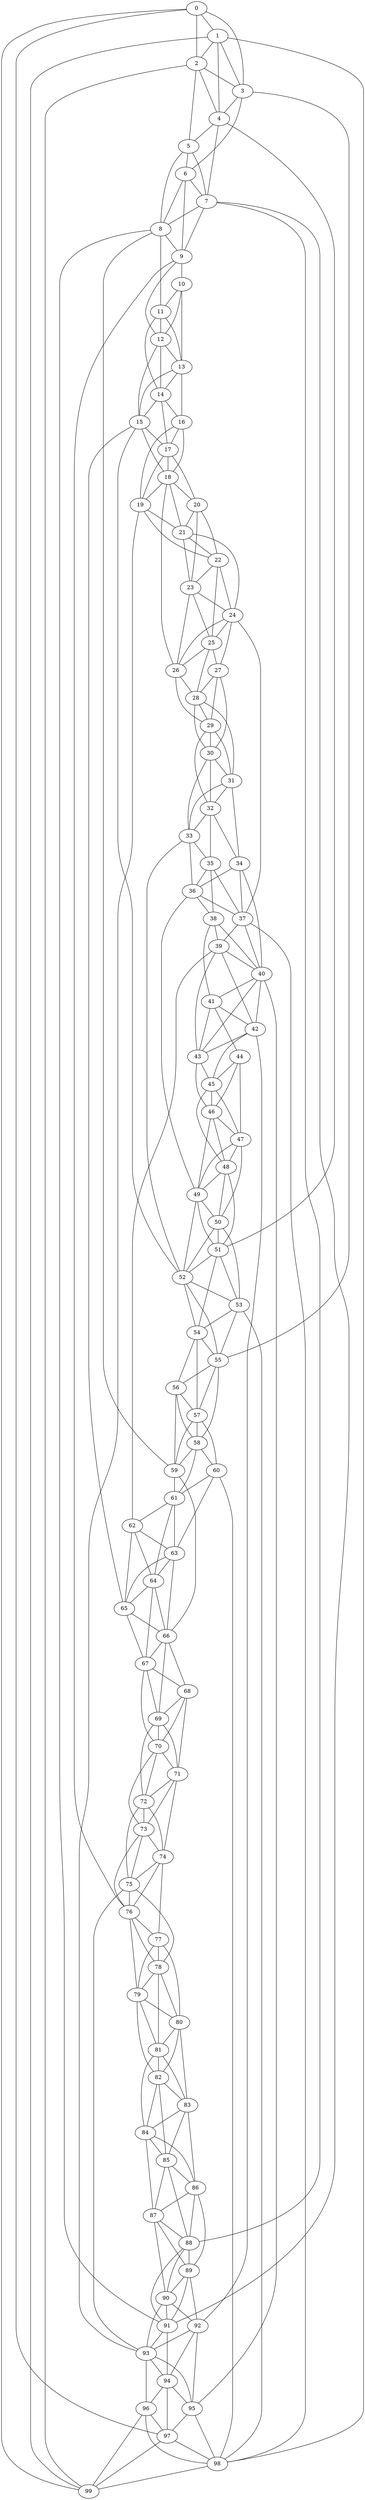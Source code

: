 strict graph "watts_strogatz_graph(100,6,0.1)" {
0;
1;
2;
3;
4;
5;
6;
7;
8;
9;
10;
11;
12;
13;
14;
15;
16;
17;
18;
19;
20;
21;
22;
23;
24;
25;
26;
27;
28;
29;
30;
31;
32;
33;
34;
35;
36;
37;
38;
39;
40;
41;
42;
43;
44;
45;
46;
47;
48;
49;
50;
51;
52;
53;
54;
55;
56;
57;
58;
59;
60;
61;
62;
63;
64;
65;
66;
67;
68;
69;
70;
71;
72;
73;
74;
75;
76;
77;
78;
79;
80;
81;
82;
83;
84;
85;
86;
87;
88;
89;
90;
91;
92;
93;
94;
95;
96;
97;
98;
99;
0 -- 1  [is_available=True, prob="0.0472932542288"];
0 -- 2  [is_available=True, prob="0.974819800439"];
0 -- 3  [is_available=True, prob="1.0"];
0 -- 97  [is_available=True, prob="0.741379018212"];
0 -- 99  [is_available=True, prob="0.931969463577"];
1 -- 2  [is_available=True, prob="0.525327126376"];
1 -- 99  [is_available=True, prob="0.158869127605"];
1 -- 4  [is_available=True, prob="0.285209112811"];
1 -- 98  [is_available=True, prob="0.331146410851"];
1 -- 3  [is_available=True, prob="0.238692735031"];
2 -- 3  [is_available=True, prob="0.79471048533"];
2 -- 4  [is_available=True, prob="1.0"];
2 -- 5  [is_available=True, prob="0.444273380521"];
2 -- 99  [is_available=True, prob="0.266028556871"];
3 -- 4  [is_available=True, prob="1.0"];
3 -- 6  [is_available=True, prob="1.0"];
3 -- 55  [is_available=True, prob="1.0"];
4 -- 5  [is_available=True, prob="0.338239994977"];
4 -- 7  [is_available=True, prob="0.480061458391"];
4 -- 51  [is_available=True, prob="0.716831868333"];
5 -- 6  [is_available=True, prob="0.591651300931"];
5 -- 7  [is_available=True, prob="0.149666498857"];
5 -- 8  [is_available=True, prob="0.0667241736525"];
6 -- 7  [is_available=True, prob="0.199715418106"];
6 -- 8  [is_available=True, prob="0.313737413259"];
6 -- 9  [is_available=True, prob="0.314246446528"];
7 -- 8  [is_available=True, prob="1.0"];
7 -- 9  [is_available=True, prob="0.945505021916"];
7 -- 88  [is_available=True, prob="1.0"];
7 -- 91  [is_available=True, prob="0.092143267746"];
8 -- 91  [is_available=True, prob="0.955668044882"];
8 -- 9  [is_available=True, prob="0.62191551295"];
8 -- 11  [is_available=True, prob="0.659734324146"];
8 -- 59  [is_available=True, prob="1.0"];
9 -- 76  [is_available=True, prob="0.304118439267"];
9 -- 10  [is_available=True, prob="0.530512656284"];
9 -- 12  [is_available=True, prob="0.318144221591"];
10 -- 11  [is_available=True, prob="1.0"];
10 -- 12  [is_available=True, prob="0.656098424836"];
10 -- 13  [is_available=True, prob="0.40438447553"];
11 -- 12  [is_available=True, prob="1.0"];
11 -- 13  [is_available=True, prob="0.0567763690302"];
11 -- 14  [is_available=True, prob="1.0"];
12 -- 13  [is_available=True, prob="0.454843383538"];
12 -- 14  [is_available=True, prob="0.325363889572"];
12 -- 15  [is_available=True, prob="0.233410383638"];
13 -- 14  [is_available=True, prob="1.0"];
13 -- 15  [is_available=True, prob="0.872363803401"];
13 -- 16  [is_available=True, prob="0.492463748081"];
14 -- 15  [is_available=True, prob="0.842353168458"];
14 -- 16  [is_available=True, prob="0.962349618249"];
14 -- 17  [is_available=True, prob="0.218108544734"];
15 -- 65  [is_available=True, prob="1.0"];
15 -- 17  [is_available=True, prob="0.235617214485"];
15 -- 18  [is_available=True, prob="0.398828339887"];
15 -- 52  [is_available=True, prob="0.733627582535"];
16 -- 17  [is_available=True, prob="0.113678510178"];
16 -- 18  [is_available=True, prob="0.832946381388"];
16 -- 19  [is_available=True, prob="0.705419381351"];
17 -- 18  [is_available=True, prob="0.692136575455"];
17 -- 19  [is_available=True, prob="1.0"];
17 -- 20  [is_available=True, prob="0.851176333027"];
18 -- 19  [is_available=True, prob="0.682401527585"];
18 -- 20  [is_available=True, prob="0.314477895244"];
18 -- 21  [is_available=True, prob="0.234674130211"];
18 -- 26  [is_available=True, prob="0.717791556481"];
19 -- 21  [is_available=True, prob="0.168475685424"];
19 -- 22  [is_available=True, prob="1.0"];
19 -- 93  [is_available=True, prob="0.237345406408"];
20 -- 21  [is_available=True, prob="0.110611608463"];
20 -- 22  [is_available=True, prob="0.726062931102"];
20 -- 23  [is_available=True, prob="0.748738997444"];
21 -- 22  [is_available=True, prob="0.991769323427"];
21 -- 23  [is_available=True, prob="0.50091076288"];
21 -- 24  [is_available=True, prob="0.719919339397"];
22 -- 23  [is_available=True, prob="0.457720551064"];
22 -- 24  [is_available=True, prob="0.273408059588"];
22 -- 25  [is_available=True, prob="1.0"];
23 -- 24  [is_available=True, prob="0.712258307578"];
23 -- 25  [is_available=True, prob="0.432065117715"];
23 -- 26  [is_available=True, prob="0.295965808394"];
24 -- 37  [is_available=True, prob="0.694962253758"];
24 -- 25  [is_available=True, prob="0.272579891913"];
24 -- 26  [is_available=True, prob="1.0"];
24 -- 27  [is_available=True, prob="0.864517890058"];
25 -- 26  [is_available=True, prob="1.0"];
25 -- 27  [is_available=True, prob="0.36414930407"];
25 -- 28  [is_available=True, prob="0.977341308631"];
26 -- 28  [is_available=True, prob="0.1865558243"];
26 -- 29  [is_available=True, prob="0.437342012588"];
27 -- 28  [is_available=True, prob="0.5352623694"];
27 -- 29  [is_available=True, prob="0.234295371721"];
27 -- 30  [is_available=True, prob="0.947584976534"];
28 -- 29  [is_available=True, prob="0.441543228538"];
28 -- 30  [is_available=True, prob="1.0"];
28 -- 31  [is_available=True, prob="0.33232432994"];
29 -- 32  [is_available=True, prob="0.679730478078"];
29 -- 30  [is_available=True, prob="0.424108425801"];
29 -- 31  [is_available=True, prob="0.737193630573"];
30 -- 32  [is_available=True, prob="1.0"];
30 -- 33  [is_available=True, prob="0.968083140594"];
30 -- 31  [is_available=True, prob="0.638066936844"];
31 -- 32  [is_available=True, prob="1.0"];
31 -- 33  [is_available=True, prob="0.100220051374"];
31 -- 34  [is_available=True, prob="0.542261464124"];
32 -- 33  [is_available=True, prob="0.549649094572"];
32 -- 34  [is_available=True, prob="1.0"];
32 -- 35  [is_available=True, prob="1.0"];
33 -- 35  [is_available=True, prob="0.672099731329"];
33 -- 36  [is_available=True, prob="0.260171234799"];
33 -- 52  [is_available=True, prob="0.716834084124"];
34 -- 36  [is_available=True, prob="0.621451534238"];
34 -- 37  [is_available=True, prob="1.0"];
34 -- 40  [is_available=True, prob="0.944177130997"];
35 -- 36  [is_available=True, prob="0.464303091568"];
35 -- 37  [is_available=True, prob="1.0"];
35 -- 38  [is_available=True, prob="0.698441752969"];
36 -- 37  [is_available=True, prob="0.0840302511926"];
36 -- 38  [is_available=True, prob="0.784460236325"];
36 -- 49  [is_available=True, prob="0.95648019341"];
37 -- 39  [is_available=True, prob="0.773474199266"];
37 -- 40  [is_available=True, prob="0.023061280743"];
37 -- 98  [is_available=True, prob="1.0"];
38 -- 39  [is_available=True, prob="0.750935068601"];
38 -- 40  [is_available=True, prob="0.18832146727"];
38 -- 41  [is_available=True, prob="0.688440805139"];
39 -- 40  [is_available=True, prob="1.0"];
39 -- 42  [is_available=True, prob="0.628049932869"];
39 -- 43  [is_available=True, prob="0.516160724052"];
39 -- 62  [is_available=True, prob="0.415110870077"];
40 -- 41  [is_available=True, prob="0.824575277062"];
40 -- 42  [is_available=True, prob="0.228095255814"];
40 -- 43  [is_available=True, prob="0.270939362038"];
40 -- 95  [is_available=True, prob="0.950025792882"];
41 -- 42  [is_available=True, prob="0.970344208359"];
41 -- 43  [is_available=True, prob="1.0"];
41 -- 44  [is_available=True, prob="0.716495930524"];
42 -- 43  [is_available=True, prob="0.317772655444"];
42 -- 45  [is_available=True, prob="0.708775801316"];
42 -- 92  [is_available=True, prob="1.0"];
43 -- 45  [is_available=True, prob="0.627055614108"];
43 -- 46  [is_available=True, prob="0.637637797752"];
44 -- 45  [is_available=True, prob="0.922975744147"];
44 -- 46  [is_available=True, prob="0.115363132983"];
44 -- 47  [is_available=True, prob="0.451186218819"];
45 -- 46  [is_available=True, prob="1.0"];
45 -- 47  [is_available=True, prob="0.839875831308"];
45 -- 48  [is_available=True, prob="0.364641579991"];
46 -- 47  [is_available=True, prob="0.316328571533"];
46 -- 48  [is_available=True, prob="1.0"];
46 -- 49  [is_available=True, prob="0.0655013878312"];
47 -- 48  [is_available=True, prob="1.0"];
47 -- 49  [is_available=True, prob="0.716019177626"];
47 -- 50  [is_available=True, prob="0.792111647421"];
48 -- 49  [is_available=True, prob="0.286306915018"];
48 -- 50  [is_available=True, prob="1.0"];
48 -- 51  [is_available=True, prob="0.831971548118"];
49 -- 50  [is_available=True, prob="0.155564146038"];
49 -- 51  [is_available=True, prob="0.765733508569"];
49 -- 52  [is_available=True, prob="1.0"];
50 -- 51  [is_available=True, prob="0.632373753913"];
50 -- 52  [is_available=True, prob="0.620178486172"];
50 -- 53  [is_available=True, prob="1.0"];
51 -- 52  [is_available=True, prob="0.221405562028"];
51 -- 53  [is_available=True, prob="1.0"];
51 -- 54  [is_available=True, prob="1.0"];
52 -- 53  [is_available=True, prob="0.685818803429"];
52 -- 54  [is_available=True, prob="1.0"];
52 -- 55  [is_available=True, prob="0.177511608944"];
53 -- 98  [is_available=True, prob="0.904203230095"];
53 -- 54  [is_available=True, prob="0.595193638713"];
53 -- 55  [is_available=True, prob="0.926348931762"];
54 -- 55  [is_available=True, prob="0.763787071123"];
54 -- 56  [is_available=True, prob="0.738151022449"];
54 -- 57  [is_available=True, prob="0.780922790465"];
55 -- 56  [is_available=True, prob="0.270636510742"];
55 -- 57  [is_available=True, prob="0.437042535616"];
55 -- 58  [is_available=True, prob="0.764088071656"];
56 -- 57  [is_available=True, prob="0.368620246851"];
56 -- 58  [is_available=True, prob="0.696799868317"];
56 -- 59  [is_available=True, prob="0.704949761472"];
57 -- 58  [is_available=True, prob="0.609301109324"];
57 -- 59  [is_available=True, prob="0.269212057886"];
57 -- 60  [is_available=True, prob="1.0"];
58 -- 59  [is_available=True, prob="0.357239548769"];
58 -- 60  [is_available=True, prob="0.335169217747"];
58 -- 61  [is_available=True, prob="1.0"];
59 -- 66  [is_available=True, prob="0.843174608407"];
59 -- 61  [is_available=True, prob="0.771803329666"];
60 -- 98  [is_available=True, prob="0.237218693959"];
60 -- 61  [is_available=True, prob="1.0"];
60 -- 63  [is_available=True, prob="0.400520974934"];
61 -- 64  [is_available=True, prob="0.00737011845086"];
61 -- 62  [is_available=True, prob="1.0"];
61 -- 63  [is_available=True, prob="0.827715730903"];
62 -- 64  [is_available=True, prob="0.195493029245"];
62 -- 65  [is_available=True, prob="0.319777249937"];
62 -- 63  [is_available=True, prob="0.473889666044"];
63 -- 64  [is_available=True, prob="0.327763493061"];
63 -- 65  [is_available=True, prob="1.0"];
63 -- 66  [is_available=True, prob="0.52859003276"];
64 -- 65  [is_available=True, prob="0.581606246925"];
64 -- 66  [is_available=True, prob="0.863759227304"];
64 -- 67  [is_available=True, prob="1.0"];
65 -- 66  [is_available=True, prob="0.298582853772"];
65 -- 67  [is_available=True, prob="0.813962884924"];
66 -- 67  [is_available=True, prob="0.854082975566"];
66 -- 68  [is_available=True, prob="1.0"];
66 -- 69  [is_available=True, prob="0.760076536968"];
67 -- 68  [is_available=True, prob="0.381586336415"];
67 -- 69  [is_available=True, prob="0.997306760717"];
67 -- 70  [is_available=True, prob="0.448584456048"];
68 -- 69  [is_available=True, prob="0.639680942627"];
68 -- 70  [is_available=True, prob="0.724018617676"];
68 -- 71  [is_available=True, prob="0.750805452179"];
69 -- 70  [is_available=True, prob="0.651679784113"];
69 -- 71  [is_available=True, prob="1.0"];
69 -- 72  [is_available=True, prob="0.711594262094"];
70 -- 71  [is_available=True, prob="0.559278899345"];
70 -- 72  [is_available=True, prob="1.0"];
70 -- 73  [is_available=True, prob="0.794616478585"];
71 -- 72  [is_available=True, prob="1.0"];
71 -- 73  [is_available=True, prob="0.714282762283"];
71 -- 74  [is_available=True, prob="0.94405795757"];
72 -- 73  [is_available=True, prob="0.871388022067"];
72 -- 74  [is_available=True, prob="0.191216116771"];
72 -- 75  [is_available=True, prob="0.760795395532"];
73 -- 74  [is_available=True, prob="0.0507236127713"];
73 -- 75  [is_available=True, prob="0.432619866797"];
73 -- 76  [is_available=True, prob="0.912362297148"];
74 -- 75  [is_available=True, prob="0.390702017191"];
74 -- 76  [is_available=True, prob="0.750967714813"];
74 -- 77  [is_available=True, prob="0.47191795333"];
75 -- 76  [is_available=True, prob="0.866327009403"];
75 -- 78  [is_available=True, prob="0.591143759016"];
75 -- 93  [is_available=True, prob="0.152650017845"];
76 -- 77  [is_available=True, prob="0.0630465839886"];
76 -- 78  [is_available=True, prob="0.610372984157"];
76 -- 79  [is_available=True, prob="0.363872272625"];
77 -- 78  [is_available=True, prob="0.788983897138"];
77 -- 79  [is_available=True, prob="0.192668488666"];
77 -- 80  [is_available=True, prob="0.56691296301"];
78 -- 79  [is_available=True, prob="1.0"];
78 -- 80  [is_available=True, prob="0.148525742696"];
78 -- 81  [is_available=True, prob="0.352852676193"];
79 -- 80  [is_available=True, prob="0.540381997691"];
79 -- 81  [is_available=True, prob="0.69852645773"];
79 -- 82  [is_available=True, prob="0.347462847545"];
80 -- 81  [is_available=True, prob="0.388380354433"];
80 -- 82  [is_available=True, prob="0.466672373873"];
80 -- 83  [is_available=True, prob="0.454138855811"];
81 -- 82  [is_available=True, prob="0.967851546815"];
81 -- 83  [is_available=True, prob="0.856387280241"];
81 -- 84  [is_available=True, prob="0.292098852086"];
82 -- 83  [is_available=True, prob="0.163113591133"];
82 -- 84  [is_available=True, prob="0.873522394083"];
82 -- 85  [is_available=True, prob="1.0"];
83 -- 84  [is_available=True, prob="0.199661383521"];
83 -- 85  [is_available=True, prob="0.0662781215013"];
83 -- 86  [is_available=True, prob="0.476242534319"];
84 -- 85  [is_available=True, prob="0.702141220929"];
84 -- 86  [is_available=True, prob="0.183575863621"];
84 -- 87  [is_available=True, prob="1.0"];
85 -- 86  [is_available=True, prob="0.221497817701"];
85 -- 87  [is_available=True, prob="0.466757145778"];
85 -- 88  [is_available=True, prob="0.516127652075"];
86 -- 87  [is_available=True, prob="0.442861641352"];
86 -- 88  [is_available=True, prob="1.0"];
86 -- 89  [is_available=True, prob="1.0"];
87 -- 88  [is_available=True, prob="0.319071256703"];
87 -- 89  [is_available=True, prob="0.263023524793"];
87 -- 90  [is_available=True, prob="0.00323547766107"];
88 -- 89  [is_available=True, prob="0.362596853802"];
88 -- 90  [is_available=True, prob="0.923268519922"];
88 -- 91  [is_available=True, prob="1.0"];
89 -- 90  [is_available=True, prob="1.0"];
89 -- 91  [is_available=True, prob="1.0"];
89 -- 92  [is_available=True, prob="0.0420614768404"];
90 -- 91  [is_available=True, prob="0.610038440622"];
90 -- 92  [is_available=True, prob="0.816642668197"];
90 -- 93  [is_available=True, prob="0.800835280042"];
91 -- 93  [is_available=True, prob="0.787386002982"];
91 -- 94  [is_available=True, prob="0.234888868844"];
92 -- 93  [is_available=True, prob="0.863605497321"];
92 -- 94  [is_available=True, prob="0.3973434148"];
92 -- 95  [is_available=True, prob="0.418266653453"];
93 -- 96  [is_available=True, prob="0.198112526791"];
93 -- 94  [is_available=True, prob="0.523899821046"];
93 -- 95  [is_available=True, prob="0.514071335476"];
94 -- 96  [is_available=True, prob="1.0"];
94 -- 97  [is_available=True, prob="0.728886270983"];
94 -- 95  [is_available=True, prob="0.793829424287"];
95 -- 97  [is_available=True, prob="0.791816229218"];
95 -- 98  [is_available=True, prob="0.995855278132"];
96 -- 97  [is_available=True, prob="0.406797568123"];
96 -- 98  [is_available=True, prob="0.0596887489338"];
96 -- 99  [is_available=True, prob="0.313218413119"];
97 -- 98  [is_available=True, prob="0.651826760737"];
97 -- 99  [is_available=True, prob="0.682536396166"];
98 -- 99  [is_available=True, prob="1.0"];
}
